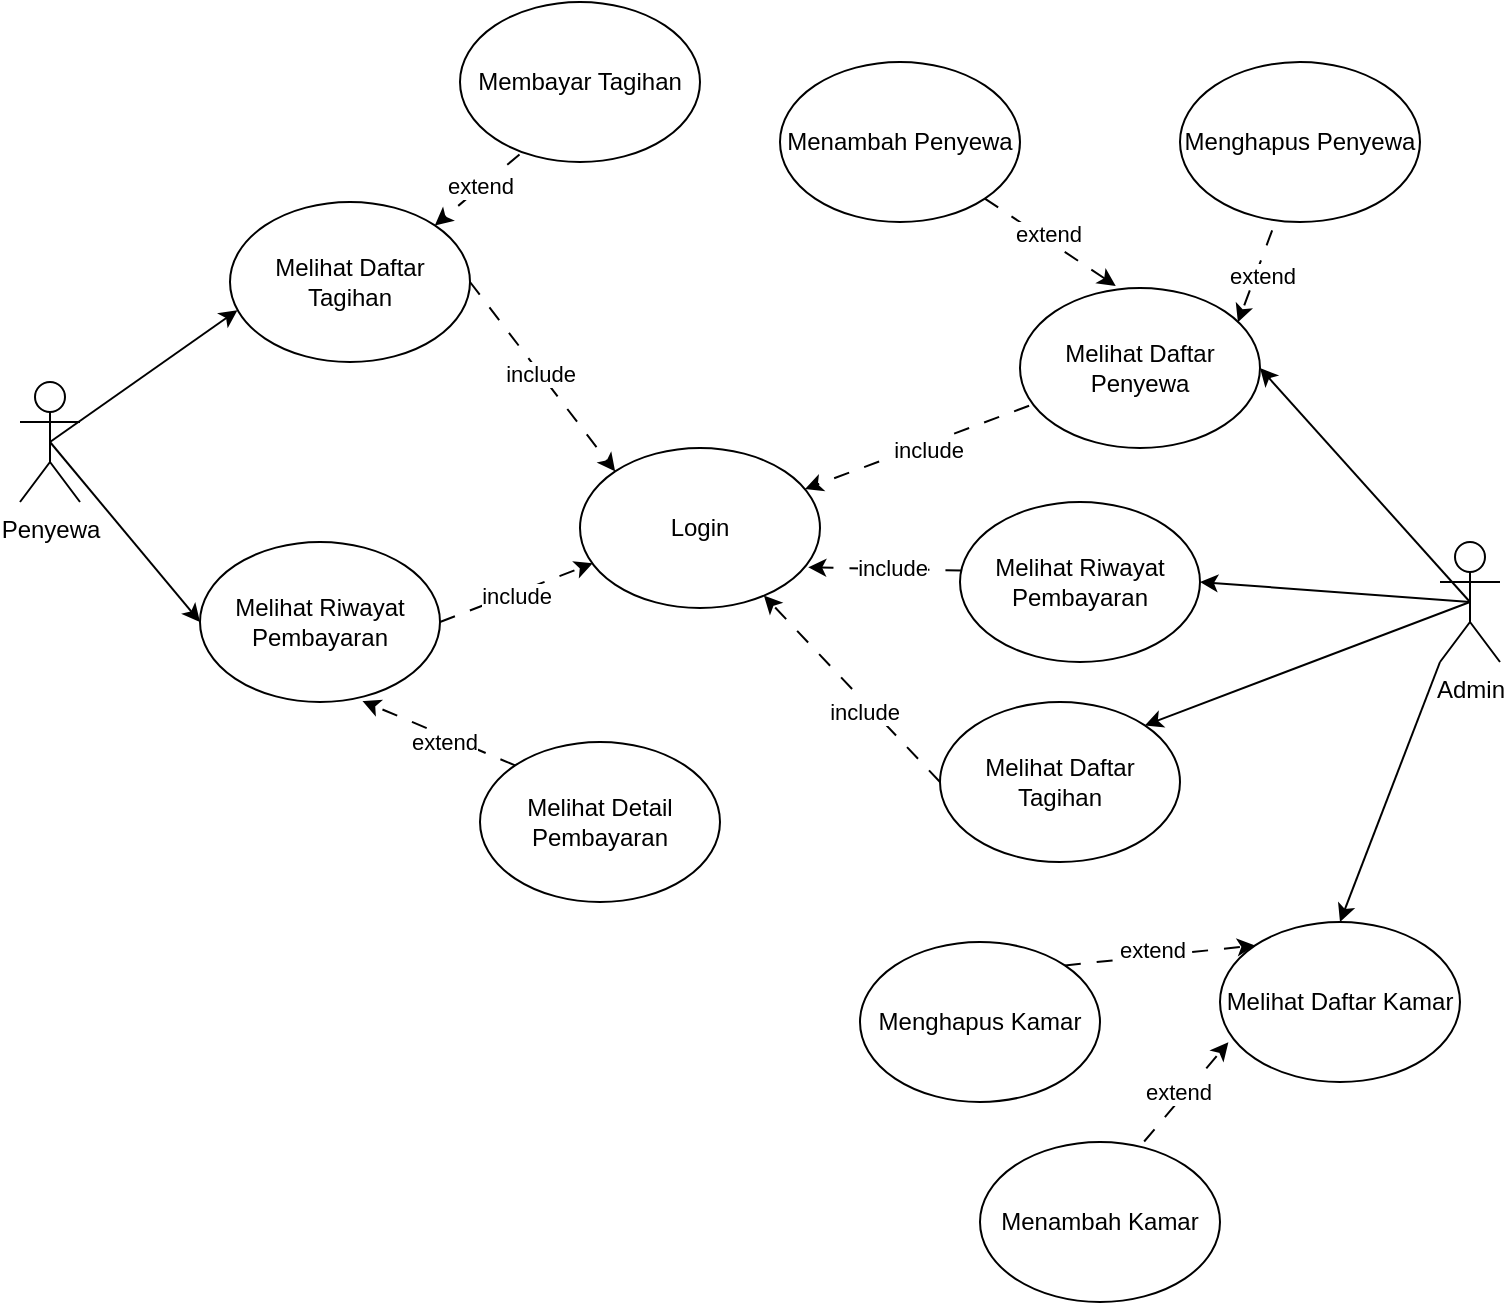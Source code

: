 <mxfile version="24.4.0" type="github">
  <diagram name="Halaman-1" id="odqo5G6KU87LUE8fHCEU">
    <mxGraphModel dx="1035" dy="641" grid="1" gridSize="10" guides="1" tooltips="1" connect="1" arrows="1" fold="1" page="1" pageScale="1" pageWidth="1169" pageHeight="827" math="0" shadow="0">
      <root>
        <mxCell id="0" />
        <mxCell id="1" parent="0" />
        <mxCell id="24-caCGKZ3hmqMoE8zOM-1" value="Admin" style="shape=umlActor;verticalLabelPosition=bottom;verticalAlign=top;html=1;outlineConnect=0;" parent="1" vertex="1">
          <mxGeometry x="860" y="460" width="30" height="60" as="geometry" />
        </mxCell>
        <mxCell id="24-caCGKZ3hmqMoE8zOM-2" value="Penyewa" style="shape=umlActor;verticalLabelPosition=bottom;verticalAlign=top;html=1;outlineConnect=0;" parent="1" vertex="1">
          <mxGeometry x="150" y="380" width="30" height="60" as="geometry" />
        </mxCell>
        <mxCell id="24-caCGKZ3hmqMoE8zOM-4" value="Login" style="ellipse;whiteSpace=wrap;html=1;" parent="1" vertex="1">
          <mxGeometry x="430" y="413" width="120" height="80" as="geometry" />
        </mxCell>
        <mxCell id="24-caCGKZ3hmqMoE8zOM-5" value="Melihat Daftar Penyewa" style="ellipse;whiteSpace=wrap;html=1;" parent="1" vertex="1">
          <mxGeometry x="650" y="333" width="120" height="80" as="geometry" />
        </mxCell>
        <mxCell id="24-caCGKZ3hmqMoE8zOM-6" value="Melihat Riwayat Pembayaran" style="ellipse;whiteSpace=wrap;html=1;" parent="1" vertex="1">
          <mxGeometry x="620" y="440" width="120" height="80" as="geometry" />
        </mxCell>
        <mxCell id="24-caCGKZ3hmqMoE8zOM-7" value="Melihat Daftar Tagihan" style="ellipse;whiteSpace=wrap;html=1;" parent="1" vertex="1">
          <mxGeometry x="610" y="540" width="120" height="80" as="geometry" />
        </mxCell>
        <mxCell id="24-caCGKZ3hmqMoE8zOM-11" value="" style="endArrow=classic;html=1;rounded=0;entryX=1;entryY=0.5;entryDx=0;entryDy=0;exitX=0.5;exitY=0.5;exitDx=0;exitDy=0;exitPerimeter=0;" parent="1" source="24-caCGKZ3hmqMoE8zOM-1" target="24-caCGKZ3hmqMoE8zOM-5" edge="1">
          <mxGeometry width="50" height="50" relative="1" as="geometry">
            <mxPoint x="1070" y="540" as="sourcePoint" />
            <mxPoint x="960" y="550" as="targetPoint" />
          </mxGeometry>
        </mxCell>
        <mxCell id="24-caCGKZ3hmqMoE8zOM-12" value="" style="endArrow=classic;html=1;rounded=0;entryX=1;entryY=0.5;entryDx=0;entryDy=0;exitX=0.5;exitY=0.5;exitDx=0;exitDy=0;exitPerimeter=0;" parent="1" source="24-caCGKZ3hmqMoE8zOM-1" target="24-caCGKZ3hmqMoE8zOM-6" edge="1">
          <mxGeometry width="50" height="50" relative="1" as="geometry">
            <mxPoint x="1105" y="540" as="sourcePoint" />
            <mxPoint x="896" y="562" as="targetPoint" />
          </mxGeometry>
        </mxCell>
        <mxCell id="24-caCGKZ3hmqMoE8zOM-13" value="" style="endArrow=classic;html=1;rounded=0;entryX=1;entryY=0;entryDx=0;entryDy=0;exitX=0.5;exitY=0.5;exitDx=0;exitDy=0;exitPerimeter=0;" parent="1" source="24-caCGKZ3hmqMoE8zOM-1" target="24-caCGKZ3hmqMoE8zOM-7" edge="1">
          <mxGeometry width="50" height="50" relative="1" as="geometry">
            <mxPoint x="1105" y="540" as="sourcePoint" />
            <mxPoint x="892" y="632" as="targetPoint" />
          </mxGeometry>
        </mxCell>
        <mxCell id="24-caCGKZ3hmqMoE8zOM-14" value="" style="endArrow=classic;html=1;rounded=0;entryX=0.951;entryY=0.746;entryDx=0;entryDy=0;exitX=0.006;exitY=0.428;exitDx=0;exitDy=0;dashed=1;dashPattern=8 8;entryPerimeter=0;exitPerimeter=0;" parent="1" source="24-caCGKZ3hmqMoE8zOM-6" target="24-caCGKZ3hmqMoE8zOM-4" edge="1">
          <mxGeometry width="50" height="50" relative="1" as="geometry">
            <mxPoint x="630" y="600" as="sourcePoint" />
            <mxPoint x="680" y="550" as="targetPoint" />
          </mxGeometry>
        </mxCell>
        <mxCell id="24-caCGKZ3hmqMoE8zOM-17" value="include" style="edgeLabel;html=1;align=center;verticalAlign=middle;resizable=0;points=[];" parent="24-caCGKZ3hmqMoE8zOM-14" vertex="1" connectable="0">
          <mxGeometry x="-0.057" y="-1" relative="1" as="geometry">
            <mxPoint x="1" as="offset" />
          </mxGeometry>
        </mxCell>
        <mxCell id="24-caCGKZ3hmqMoE8zOM-15" value="" style="endArrow=classic;html=1;rounded=0;exitX=0.038;exitY=0.736;exitDx=0;exitDy=0;dashed=1;dashPattern=8 8;exitPerimeter=0;" parent="1" source="24-caCGKZ3hmqMoE8zOM-5" target="24-caCGKZ3hmqMoE8zOM-4" edge="1">
          <mxGeometry width="50" height="50" relative="1" as="geometry">
            <mxPoint x="760" y="420" as="sourcePoint" />
            <mxPoint x="592" y="652" as="targetPoint" />
          </mxGeometry>
        </mxCell>
        <mxCell id="24-caCGKZ3hmqMoE8zOM-19" value="include" style="edgeLabel;html=1;align=center;verticalAlign=middle;resizable=0;points=[];" parent="24-caCGKZ3hmqMoE8zOM-15" vertex="1" connectable="0">
          <mxGeometry x="-0.081" y="3" relative="1" as="geometry">
            <mxPoint as="offset" />
          </mxGeometry>
        </mxCell>
        <mxCell id="24-caCGKZ3hmqMoE8zOM-16" value="" style="endArrow=classic;html=1;rounded=0;exitX=0;exitY=0.5;exitDx=0;exitDy=0;dashed=1;dashPattern=8 8;" parent="1" source="24-caCGKZ3hmqMoE8zOM-7" target="24-caCGKZ3hmqMoE8zOM-4" edge="1">
          <mxGeometry width="50" height="50" relative="1" as="geometry">
            <mxPoint x="760" y="550" as="sourcePoint" />
            <mxPoint x="602" y="662" as="targetPoint" />
          </mxGeometry>
        </mxCell>
        <mxCell id="24-caCGKZ3hmqMoE8zOM-20" value="include" style="edgeLabel;html=1;align=center;verticalAlign=middle;resizable=0;points=[];" parent="24-caCGKZ3hmqMoE8zOM-16" vertex="1" connectable="0">
          <mxGeometry x="-0.186" y="4" relative="1" as="geometry">
            <mxPoint as="offset" />
          </mxGeometry>
        </mxCell>
        <mxCell id="24-caCGKZ3hmqMoE8zOM-21" value="Menambah Penyewa" style="ellipse;whiteSpace=wrap;html=1;" parent="1" vertex="1">
          <mxGeometry x="530" y="220" width="120" height="80" as="geometry" />
        </mxCell>
        <mxCell id="24-caCGKZ3hmqMoE8zOM-22" value="Menghapus Penyewa" style="ellipse;whiteSpace=wrap;html=1;" parent="1" vertex="1">
          <mxGeometry x="730" y="220" width="120" height="80" as="geometry" />
        </mxCell>
        <mxCell id="24-caCGKZ3hmqMoE8zOM-26" value="" style="endArrow=classic;html=1;rounded=0;exitX=1;exitY=1;exitDx=0;exitDy=0;dashed=1;dashPattern=8 8;entryX=0.399;entryY=-0.013;entryDx=0;entryDy=0;entryPerimeter=0;" parent="1" source="24-caCGKZ3hmqMoE8zOM-21" target="24-caCGKZ3hmqMoE8zOM-5" edge="1">
          <mxGeometry width="50" height="50" relative="1" as="geometry">
            <mxPoint x="875" y="309" as="sourcePoint" />
            <mxPoint x="668" y="575" as="targetPoint" />
          </mxGeometry>
        </mxCell>
        <mxCell id="24-caCGKZ3hmqMoE8zOM-27" value="extend" style="edgeLabel;html=1;align=center;verticalAlign=middle;resizable=0;points=[];" parent="24-caCGKZ3hmqMoE8zOM-26" vertex="1" connectable="0">
          <mxGeometry x="-0.081" y="3" relative="1" as="geometry">
            <mxPoint as="offset" />
          </mxGeometry>
        </mxCell>
        <mxCell id="24-caCGKZ3hmqMoE8zOM-28" value="" style="endArrow=classic;html=1;rounded=0;exitX=0.384;exitY=1.052;exitDx=0;exitDy=0;dashed=1;dashPattern=8 8;entryX=0.908;entryY=0.214;entryDx=0;entryDy=0;entryPerimeter=0;exitPerimeter=0;" parent="1" source="24-caCGKZ3hmqMoE8zOM-22" target="24-caCGKZ3hmqMoE8zOM-5" edge="1">
          <mxGeometry width="50" height="50" relative="1" as="geometry">
            <mxPoint x="810" y="100" as="sourcePoint" />
            <mxPoint x="930" y="250" as="targetPoint" />
          </mxGeometry>
        </mxCell>
        <mxCell id="24-caCGKZ3hmqMoE8zOM-29" value="extend" style="edgeLabel;html=1;align=center;verticalAlign=middle;resizable=0;points=[];" parent="24-caCGKZ3hmqMoE8zOM-28" vertex="1" connectable="0">
          <mxGeometry x="-0.081" y="3" relative="1" as="geometry">
            <mxPoint as="offset" />
          </mxGeometry>
        </mxCell>
        <mxCell id="24-caCGKZ3hmqMoE8zOM-37" value="Melihat Daftar Tagihan" style="ellipse;whiteSpace=wrap;html=1;" parent="1" vertex="1">
          <mxGeometry x="255" y="290" width="120" height="80" as="geometry" />
        </mxCell>
        <mxCell id="24-caCGKZ3hmqMoE8zOM-38" value="Membayar Tagihan" style="ellipse;whiteSpace=wrap;html=1;" parent="1" vertex="1">
          <mxGeometry x="370" y="190" width="120" height="80" as="geometry" />
        </mxCell>
        <mxCell id="24-caCGKZ3hmqMoE8zOM-39" value="Melihat Riwayat Pembayaran" style="ellipse;whiteSpace=wrap;html=1;" parent="1" vertex="1">
          <mxGeometry x="240" y="460" width="120" height="80" as="geometry" />
        </mxCell>
        <mxCell id="24-caCGKZ3hmqMoE8zOM-41" value="Melihat Detail Pembayaran" style="ellipse;whiteSpace=wrap;html=1;" parent="1" vertex="1">
          <mxGeometry x="380" y="560" width="120" height="80" as="geometry" />
        </mxCell>
        <mxCell id="24-caCGKZ3hmqMoE8zOM-42" value="" style="endArrow=classic;html=1;rounded=0;dashed=1;dashPattern=8 8;entryX=0.677;entryY=0.994;entryDx=0;entryDy=0;entryPerimeter=0;exitX=0;exitY=0;exitDx=0;exitDy=0;" parent="1" source="24-caCGKZ3hmqMoE8zOM-41" target="24-caCGKZ3hmqMoE8zOM-39" edge="1">
          <mxGeometry width="50" height="50" relative="1" as="geometry">
            <mxPoint x="320" y="460" as="sourcePoint" />
            <mxPoint x="441" y="551" as="targetPoint" />
          </mxGeometry>
        </mxCell>
        <mxCell id="24-caCGKZ3hmqMoE8zOM-43" value="extend" style="edgeLabel;html=1;align=center;verticalAlign=middle;resizable=0;points=[];" parent="24-caCGKZ3hmqMoE8zOM-42" vertex="1" connectable="0">
          <mxGeometry x="-0.081" y="3" relative="1" as="geometry">
            <mxPoint as="offset" />
          </mxGeometry>
        </mxCell>
        <mxCell id="24-caCGKZ3hmqMoE8zOM-45" value="" style="endArrow=classic;html=1;rounded=0;entryX=0;entryY=0.5;entryDx=0;entryDy=0;exitX=0.5;exitY=0.5;exitDx=0;exitDy=0;exitPerimeter=0;" parent="1" source="24-caCGKZ3hmqMoE8zOM-2" target="24-caCGKZ3hmqMoE8zOM-39" edge="1">
          <mxGeometry width="50" height="50" relative="1" as="geometry">
            <mxPoint x="430" y="550" as="sourcePoint" />
            <mxPoint x="500" y="400" as="targetPoint" />
          </mxGeometry>
        </mxCell>
        <mxCell id="24-caCGKZ3hmqMoE8zOM-47" value="" style="endArrow=classic;html=1;rounded=0;entryX=0.031;entryY=0.676;entryDx=0;entryDy=0;exitX=0.5;exitY=0.5;exitDx=0;exitDy=0;exitPerimeter=0;entryPerimeter=0;" parent="1" source="24-caCGKZ3hmqMoE8zOM-2" target="24-caCGKZ3hmqMoE8zOM-37" edge="1">
          <mxGeometry width="50" height="50" relative="1" as="geometry">
            <mxPoint x="115" y="420" as="sourcePoint" />
            <mxPoint x="250" y="440" as="targetPoint" />
          </mxGeometry>
        </mxCell>
        <mxCell id="24-caCGKZ3hmqMoE8zOM-48" value="" style="endArrow=classic;html=1;rounded=0;entryX=0;entryY=0;entryDx=0;entryDy=0;exitX=1;exitY=0.5;exitDx=0;exitDy=0;dashed=1;dashPattern=8 8;" parent="1" source="24-caCGKZ3hmqMoE8zOM-37" target="24-caCGKZ3hmqMoE8zOM-4" edge="1">
          <mxGeometry width="50" height="50" relative="1" as="geometry">
            <mxPoint x="849" y="526" as="sourcePoint" />
            <mxPoint x="683" y="460" as="targetPoint" />
          </mxGeometry>
        </mxCell>
        <mxCell id="24-caCGKZ3hmqMoE8zOM-49" value="include" style="edgeLabel;html=1;align=center;verticalAlign=middle;resizable=0;points=[];" parent="24-caCGKZ3hmqMoE8zOM-48" vertex="1" connectable="0">
          <mxGeometry x="-0.057" y="-1" relative="1" as="geometry">
            <mxPoint x="1" as="offset" />
          </mxGeometry>
        </mxCell>
        <mxCell id="24-caCGKZ3hmqMoE8zOM-50" value="" style="endArrow=classic;html=1;rounded=0;exitX=0.248;exitY=0.953;exitDx=0;exitDy=0;dashed=1;dashPattern=8 8;entryX=1;entryY=0;entryDx=0;entryDy=0;exitPerimeter=0;" parent="1" source="24-caCGKZ3hmqMoE8zOM-38" target="24-caCGKZ3hmqMoE8zOM-37" edge="1">
          <mxGeometry width="50" height="50" relative="1" as="geometry">
            <mxPoint x="370" y="280" as="sourcePoint" />
            <mxPoint x="325" y="288" as="targetPoint" />
          </mxGeometry>
        </mxCell>
        <mxCell id="24-caCGKZ3hmqMoE8zOM-51" value="extend" style="edgeLabel;html=1;align=center;verticalAlign=middle;resizable=0;points=[];" parent="24-caCGKZ3hmqMoE8zOM-50" vertex="1" connectable="0">
          <mxGeometry x="-0.057" y="-1" relative="1" as="geometry">
            <mxPoint x="1" as="offset" />
          </mxGeometry>
        </mxCell>
        <mxCell id="24-caCGKZ3hmqMoE8zOM-52" value="" style="endArrow=classic;html=1;rounded=0;entryX=0.053;entryY=0.721;entryDx=0;entryDy=0;exitX=1;exitY=0.5;exitDx=0;exitDy=0;dashed=1;dashPattern=8 8;entryPerimeter=0;" parent="1" source="24-caCGKZ3hmqMoE8zOM-39" target="24-caCGKZ3hmqMoE8zOM-4" edge="1">
          <mxGeometry width="50" height="50" relative="1" as="geometry">
            <mxPoint x="370" y="440" as="sourcePoint" />
            <mxPoint x="570" y="480" as="targetPoint" />
          </mxGeometry>
        </mxCell>
        <mxCell id="24-caCGKZ3hmqMoE8zOM-53" value="include" style="edgeLabel;html=1;align=center;verticalAlign=middle;resizable=0;points=[];" parent="24-caCGKZ3hmqMoE8zOM-52" vertex="1" connectable="0">
          <mxGeometry x="-0.057" y="-1" relative="1" as="geometry">
            <mxPoint x="1" as="offset" />
          </mxGeometry>
        </mxCell>
        <mxCell id="bF2cHZxIdzyqQh2-dYHG-1" value="Melihat Daftar Kamar" style="ellipse;whiteSpace=wrap;html=1;" vertex="1" parent="1">
          <mxGeometry x="750" y="650" width="120" height="80" as="geometry" />
        </mxCell>
        <mxCell id="bF2cHZxIdzyqQh2-dYHG-2" value="" style="endArrow=classic;html=1;rounded=0;entryX=0.5;entryY=0;entryDx=0;entryDy=0;exitX=0;exitY=1;exitDx=0;exitDy=0;exitPerimeter=0;" edge="1" parent="1" source="24-caCGKZ3hmqMoE8zOM-1" target="bF2cHZxIdzyqQh2-dYHG-1">
          <mxGeometry width="50" height="50" relative="1" as="geometry">
            <mxPoint x="885" y="500" as="sourcePoint" />
            <mxPoint x="750" y="490" as="targetPoint" />
          </mxGeometry>
        </mxCell>
        <mxCell id="bF2cHZxIdzyqQh2-dYHG-4" value="Menghapus Kamar" style="ellipse;whiteSpace=wrap;html=1;" vertex="1" parent="1">
          <mxGeometry x="570" y="660" width="120" height="80" as="geometry" />
        </mxCell>
        <mxCell id="bF2cHZxIdzyqQh2-dYHG-5" value="Menambah Kamar" style="ellipse;whiteSpace=wrap;html=1;" vertex="1" parent="1">
          <mxGeometry x="630" y="760" width="120" height="80" as="geometry" />
        </mxCell>
        <mxCell id="bF2cHZxIdzyqQh2-dYHG-7" value="" style="endArrow=classic;html=1;rounded=0;exitX=1;exitY=0;exitDx=0;exitDy=0;dashed=1;dashPattern=8 8;entryX=0;entryY=0;entryDx=0;entryDy=0;" edge="1" parent="1" source="bF2cHZxIdzyqQh2-dYHG-4" target="bF2cHZxIdzyqQh2-dYHG-1">
          <mxGeometry width="50" height="50" relative="1" as="geometry">
            <mxPoint x="642" y="298" as="sourcePoint" />
            <mxPoint x="770" y="620" as="targetPoint" />
          </mxGeometry>
        </mxCell>
        <mxCell id="bF2cHZxIdzyqQh2-dYHG-8" value="extend" style="edgeLabel;html=1;align=center;verticalAlign=middle;resizable=0;points=[];" vertex="1" connectable="0" parent="bF2cHZxIdzyqQh2-dYHG-7">
          <mxGeometry x="-0.081" y="3" relative="1" as="geometry">
            <mxPoint as="offset" />
          </mxGeometry>
        </mxCell>
        <mxCell id="bF2cHZxIdzyqQh2-dYHG-9" value="" style="endArrow=classic;html=1;rounded=0;exitX=0.684;exitY=-0.003;exitDx=0;exitDy=0;dashed=1;dashPattern=8 8;entryX=0.035;entryY=0.752;entryDx=0;entryDy=0;exitPerimeter=0;entryPerimeter=0;" edge="1" parent="1" source="bF2cHZxIdzyqQh2-dYHG-5" target="bF2cHZxIdzyqQh2-dYHG-1">
          <mxGeometry width="50" height="50" relative="1" as="geometry">
            <mxPoint x="682" y="682" as="sourcePoint" />
            <mxPoint x="778" y="672" as="targetPoint" />
          </mxGeometry>
        </mxCell>
        <mxCell id="bF2cHZxIdzyqQh2-dYHG-10" value="extend" style="edgeLabel;html=1;align=center;verticalAlign=middle;resizable=0;points=[];" vertex="1" connectable="0" parent="bF2cHZxIdzyqQh2-dYHG-9">
          <mxGeometry x="-0.081" y="3" relative="1" as="geometry">
            <mxPoint as="offset" />
          </mxGeometry>
        </mxCell>
      </root>
    </mxGraphModel>
  </diagram>
</mxfile>
